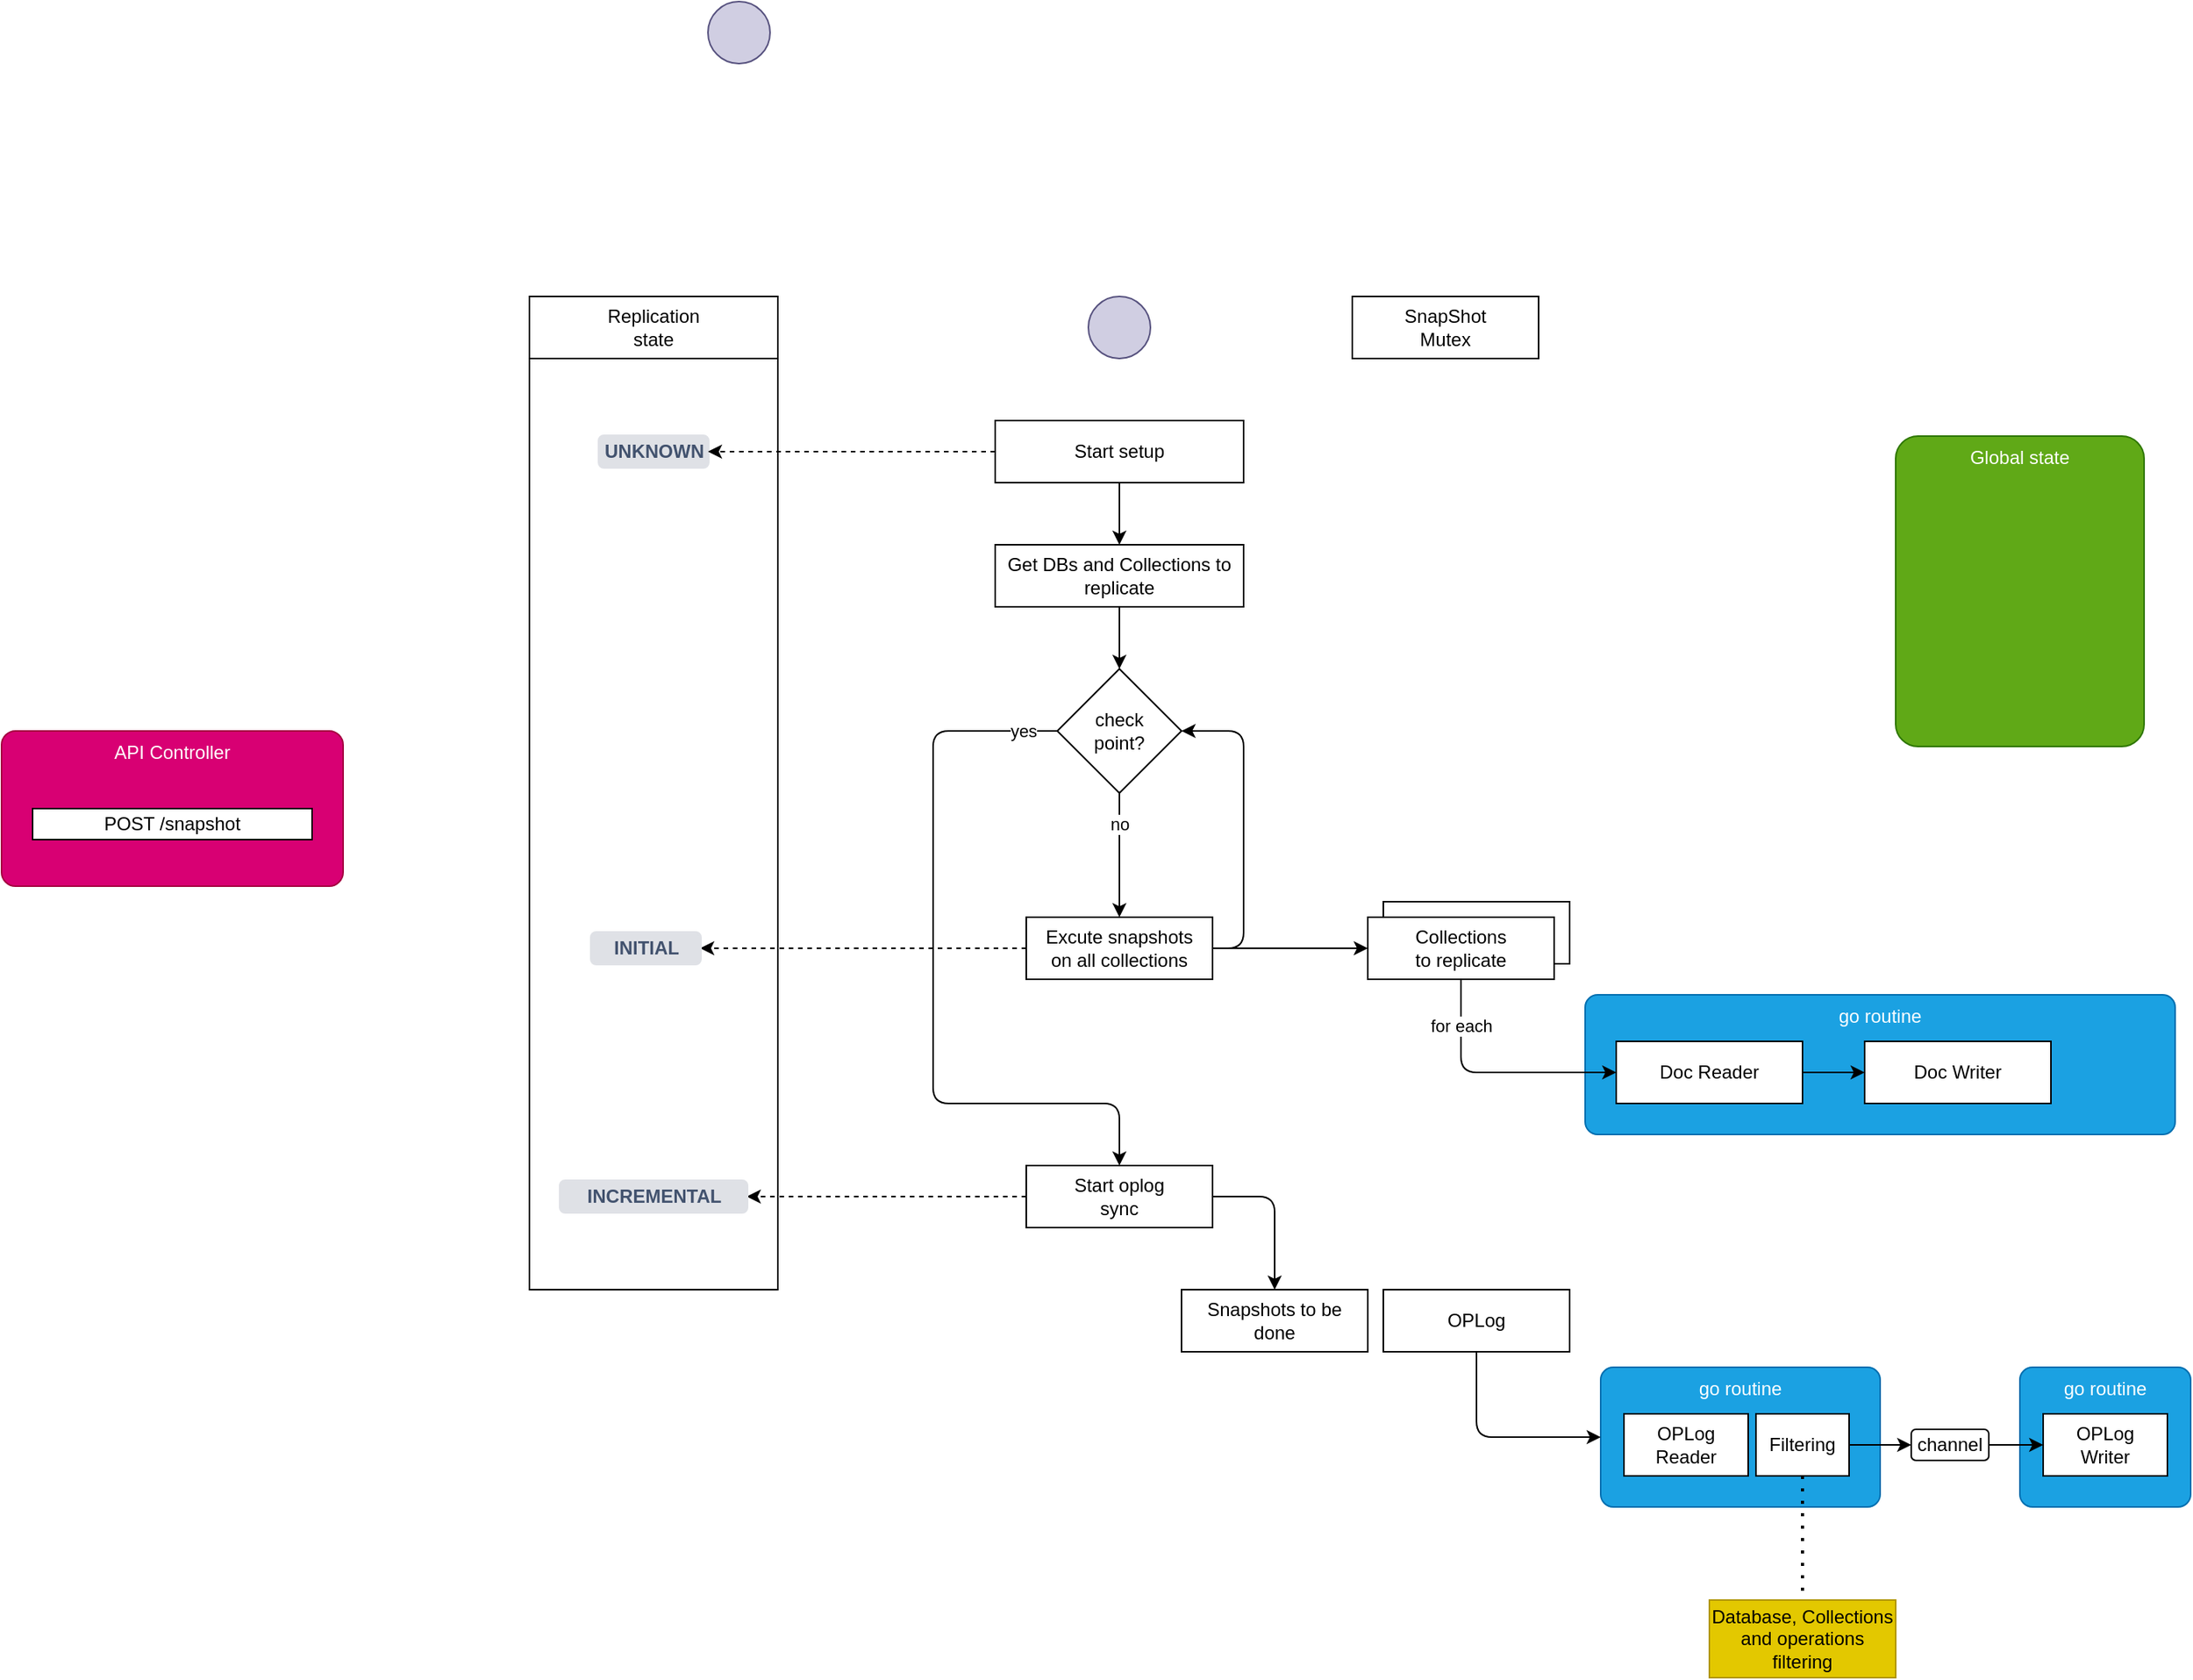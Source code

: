 <mxfile>
    <diagram id="QO2Tzb1RCqGz_loUETVd" name="Page-2">
        <mxGraphModel dx="3771" dy="2321" grid="1" gridSize="10" guides="1" tooltips="1" connect="1" arrows="1" fold="1" page="1" pageScale="1" pageWidth="827" pageHeight="1169" math="0" shadow="0">
            <root>
                <mxCell id="0"/>
                <mxCell id="1" parent="0"/>
                <mxCell id="c_dcQmz6OHg3MqOsnEEQ-14" value="go routine" style="rounded=1;whiteSpace=wrap;html=1;fillColor=#1ba1e2;fontColor=#ffffff;strokeColor=#006EAF;verticalAlign=top;align=center;arcSize=9;" parent="1" vertex="1">
                    <mxGeometry x="460" y="330" width="110" height="90" as="geometry"/>
                </mxCell>
                <mxCell id="c_dcQmz6OHg3MqOsnEEQ-13" value="go routine" style="rounded=1;whiteSpace=wrap;html=1;fillColor=#1ba1e2;fontColor=#ffffff;strokeColor=#006EAF;verticalAlign=top;align=center;arcSize=9;" parent="1" vertex="1">
                    <mxGeometry x="190" y="330" width="180" height="90" as="geometry"/>
                </mxCell>
                <mxCell id="c_dcQmz6OHg3MqOsnEEQ-9" value="go routine" style="rounded=1;whiteSpace=wrap;html=1;fillColor=#1ba1e2;fontColor=#ffffff;strokeColor=#006EAF;verticalAlign=top;align=center;arcSize=9;" parent="1" vertex="1">
                    <mxGeometry x="180" y="90" width="380" height="90" as="geometry"/>
                </mxCell>
                <mxCell id="c_dcQmz6OHg3MqOsnEEQ-7" value="" style="rounded=0;whiteSpace=wrap;html=1;" parent="1" vertex="1">
                    <mxGeometry x="50" y="30" width="120" height="40" as="geometry"/>
                </mxCell>
                <mxCell id="c_dcQmz6OHg3MqOsnEEQ-5" style="edgeStyle=none;html=1;exitX=1;exitY=0.5;exitDx=0;exitDy=0;entryX=0;entryY=0.5;entryDx=0;entryDy=0;" parent="1" source="c_dcQmz6OHg3MqOsnEEQ-1" target="c_dcQmz6OHg3MqOsnEEQ-4" edge="1">
                    <mxGeometry relative="1" as="geometry"/>
                </mxCell>
                <mxCell id="c_dcQmz6OHg3MqOsnEEQ-1" value="Doc Reader" style="rounded=0;whiteSpace=wrap;html=1;" parent="1" vertex="1">
                    <mxGeometry x="200" y="120" width="120" height="40" as="geometry"/>
                </mxCell>
                <mxCell id="c_dcQmz6OHg3MqOsnEEQ-2" value="OPLog&lt;br&gt;Writer" style="rounded=0;whiteSpace=wrap;html=1;" parent="1" vertex="1">
                    <mxGeometry x="475" y="360" width="80" height="40" as="geometry"/>
                </mxCell>
                <mxCell id="c_dcQmz6OHg3MqOsnEEQ-3" value="OPLog Reader" style="rounded=0;whiteSpace=wrap;html=1;" parent="1" vertex="1">
                    <mxGeometry x="205" y="360" width="80" height="40" as="geometry"/>
                </mxCell>
                <mxCell id="c_dcQmz6OHg3MqOsnEEQ-4" value="Doc Writer" style="rounded=0;whiteSpace=wrap;html=1;" parent="1" vertex="1">
                    <mxGeometry x="360" y="120" width="120" height="40" as="geometry"/>
                </mxCell>
                <mxCell id="c_dcQmz6OHg3MqOsnEEQ-8" value="for each" style="edgeStyle=none;html=1;exitX=0.5;exitY=1;exitDx=0;exitDy=0;entryX=0;entryY=0.5;entryDx=0;entryDy=0;" parent="1" source="c_dcQmz6OHg3MqOsnEEQ-6" target="c_dcQmz6OHg3MqOsnEEQ-1" edge="1">
                    <mxGeometry x="-0.625" relative="1" as="geometry">
                        <Array as="points">
                            <mxPoint x="100" y="140"/>
                        </Array>
                        <mxPoint as="offset"/>
                    </mxGeometry>
                </mxCell>
                <mxCell id="c_dcQmz6OHg3MqOsnEEQ-6" value="Collections&lt;br&gt;to replicate" style="rounded=0;whiteSpace=wrap;html=1;" parent="1" vertex="1">
                    <mxGeometry x="40" y="40" width="120" height="40" as="geometry"/>
                </mxCell>
                <mxCell id="c_dcQmz6OHg3MqOsnEEQ-12" style="edgeStyle=none;html=1;exitX=1;exitY=0.5;exitDx=0;exitDy=0;" parent="1" source="c_dcQmz6OHg3MqOsnEEQ-10" target="c_dcQmz6OHg3MqOsnEEQ-2" edge="1">
                    <mxGeometry relative="1" as="geometry"/>
                </mxCell>
                <mxCell id="c_dcQmz6OHg3MqOsnEEQ-10" value="channel" style="rounded=1;whiteSpace=wrap;html=1;" parent="1" vertex="1">
                    <mxGeometry x="390" y="370" width="50" height="20" as="geometry"/>
                </mxCell>
                <mxCell id="c_dcQmz6OHg3MqOsnEEQ-16" style="edgeStyle=none;html=1;exitX=0.5;exitY=1;exitDx=0;exitDy=0;entryX=0;entryY=0.5;entryDx=0;entryDy=0;" parent="1" source="c_dcQmz6OHg3MqOsnEEQ-15" target="c_dcQmz6OHg3MqOsnEEQ-13" edge="1">
                    <mxGeometry relative="1" as="geometry">
                        <Array as="points">
                            <mxPoint x="110" y="375"/>
                        </Array>
                    </mxGeometry>
                </mxCell>
                <mxCell id="c_dcQmz6OHg3MqOsnEEQ-15" value="OPLog" style="rounded=0;whiteSpace=wrap;html=1;" parent="1" vertex="1">
                    <mxGeometry x="50" y="280" width="120" height="40" as="geometry"/>
                </mxCell>
                <mxCell id="c_dcQmz6OHg3MqOsnEEQ-18" style="edgeStyle=none;html=1;exitX=1;exitY=0.5;exitDx=0;exitDy=0;entryX=0;entryY=0.5;entryDx=0;entryDy=0;" parent="1" source="c_dcQmz6OHg3MqOsnEEQ-17" target="c_dcQmz6OHg3MqOsnEEQ-10" edge="1">
                    <mxGeometry relative="1" as="geometry"/>
                </mxCell>
                <mxCell id="c_dcQmz6OHg3MqOsnEEQ-17" value="Filtering" style="rounded=0;whiteSpace=wrap;html=1;" parent="1" vertex="1">
                    <mxGeometry x="290" y="360" width="60" height="40" as="geometry"/>
                </mxCell>
                <mxCell id="c_dcQmz6OHg3MqOsnEEQ-19" value="Database, Collections and operations filtering" style="rounded=0;whiteSpace=wrap;html=1;fillColor=#e3c800;fontColor=#000000;strokeColor=#B09500;" parent="1" vertex="1">
                    <mxGeometry x="260" y="480" width="120" height="50" as="geometry"/>
                </mxCell>
                <mxCell id="c_dcQmz6OHg3MqOsnEEQ-20" value="" style="endArrow=none;dashed=1;html=1;dashPattern=1 3;strokeWidth=2;exitX=0.5;exitY=1;exitDx=0;exitDy=0;" parent="1" source="c_dcQmz6OHg3MqOsnEEQ-17" target="c_dcQmz6OHg3MqOsnEEQ-19" edge="1">
                    <mxGeometry width="50" height="50" relative="1" as="geometry">
                        <mxPoint x="340" y="610" as="sourcePoint"/>
                        <mxPoint x="390" y="560" as="targetPoint"/>
                    </mxGeometry>
                </mxCell>
                <mxCell id="2" value="Global state" style="rounded=1;whiteSpace=wrap;html=1;fillColor=#60a917;fontColor=#ffffff;strokeColor=#2D7600;verticalAlign=top;align=center;arcSize=9;" parent="1" vertex="1">
                    <mxGeometry x="380" y="-270" width="160" height="200" as="geometry"/>
                </mxCell>
                <mxCell id="3" value="SnapShot&lt;br&gt;Mutex" style="rounded=0;whiteSpace=wrap;html=1;" parent="1" vertex="1">
                    <mxGeometry x="30" y="-360" width="120" height="40" as="geometry"/>
                </mxCell>
                <mxCell id="8" value="API Controller" style="rounded=1;whiteSpace=wrap;html=1;fillColor=#d80073;fontColor=#ffffff;strokeColor=#A50040;verticalAlign=top;align=center;arcSize=9;" parent="1" vertex="1">
                    <mxGeometry x="-840" y="-80" width="220" height="100" as="geometry"/>
                </mxCell>
                <mxCell id="9" value="POST /snapshot" style="rounded=0;whiteSpace=wrap;html=1;" parent="1" vertex="1">
                    <mxGeometry x="-820" y="-30" width="180" height="20" as="geometry"/>
                </mxCell>
                <mxCell id="36" style="edgeStyle=orthogonalEdgeStyle;html=1;exitX=0;exitY=0.5;exitDx=0;exitDy=0;entryX=1;entryY=0.5;entryDx=0;entryDy=0;dashed=1;startArrow=none;startFill=0;endArrow=classic;endFill=1;" parent="1" source="12" target="34" edge="1">
                    <mxGeometry relative="1" as="geometry"/>
                </mxCell>
                <mxCell id="40" style="edgeStyle=none;html=1;exitX=1;exitY=0.5;exitDx=0;exitDy=0;entryX=0.5;entryY=0;entryDx=0;entryDy=0;" edge="1" parent="1" source="12" target="39">
                    <mxGeometry relative="1" as="geometry">
                        <mxPoint x="-20" y="300" as="targetPoint"/>
                        <Array as="points">
                            <mxPoint x="-20" y="220"/>
                        </Array>
                    </mxGeometry>
                </mxCell>
                <mxCell id="12" value="Start oplog&lt;br&gt;sync" style="rounded=0;whiteSpace=wrap;html=1;" parent="1" vertex="1">
                    <mxGeometry x="-180" y="200" width="120" height="40" as="geometry"/>
                </mxCell>
                <mxCell id="17" value="no" style="edgeStyle=orthogonalEdgeStyle;html=1;exitX=0.5;exitY=1;exitDx=0;exitDy=0;startArrow=none;startFill=0;endArrow=classic;endFill=1;" parent="1" source="13" target="15" edge="1">
                    <mxGeometry x="-0.5" relative="1" as="geometry">
                        <mxPoint as="offset"/>
                    </mxGeometry>
                </mxCell>
                <mxCell id="18" value="yes" style="edgeStyle=orthogonalEdgeStyle;html=1;exitX=0;exitY=0.5;exitDx=0;exitDy=0;entryX=0.5;entryY=0;entryDx=0;entryDy=0;startArrow=none;startFill=0;endArrow=classic;endFill=1;" parent="1" source="13" target="12" edge="1">
                    <mxGeometry x="-0.909" relative="1" as="geometry">
                        <Array as="points">
                            <mxPoint x="-240" y="-80"/>
                            <mxPoint x="-240" y="160"/>
                            <mxPoint x="-120" y="160"/>
                        </Array>
                        <mxPoint as="offset"/>
                    </mxGeometry>
                </mxCell>
                <mxCell id="13" value="check&lt;br&gt;point?" style="rhombus;whiteSpace=wrap;html=1;" parent="1" vertex="1">
                    <mxGeometry x="-160" y="-120" width="80" height="80" as="geometry"/>
                </mxCell>
                <mxCell id="16" style="edgeStyle=orthogonalEdgeStyle;html=1;exitX=1;exitY=0.5;exitDx=0;exitDy=0;entryX=0;entryY=0.5;entryDx=0;entryDy=0;startArrow=none;startFill=0;endArrow=classic;endFill=1;" parent="1" source="15" target="c_dcQmz6OHg3MqOsnEEQ-6" edge="1">
                    <mxGeometry relative="1" as="geometry"/>
                </mxCell>
                <mxCell id="31" style="html=1;exitX=1;exitY=0.5;exitDx=0;exitDy=0;entryX=1;entryY=0.5;entryDx=0;entryDy=0;startArrow=none;startFill=0;endArrow=classic;endFill=1;edgeStyle=orthogonalEdgeStyle;" parent="1" source="15" target="13" edge="1">
                    <mxGeometry relative="1" as="geometry">
                        <Array as="points">
                            <mxPoint x="-40" y="60"/>
                            <mxPoint x="-40" y="-80"/>
                        </Array>
                    </mxGeometry>
                </mxCell>
                <mxCell id="33" style="edgeStyle=orthogonalEdgeStyle;html=1;exitX=0;exitY=0.5;exitDx=0;exitDy=0;entryX=1;entryY=0.5;entryDx=0;entryDy=0;startArrow=none;startFill=0;endArrow=classic;endFill=1;dashed=1;" parent="1" source="15" target="32" edge="1">
                    <mxGeometry relative="1" as="geometry"/>
                </mxCell>
                <mxCell id="15" value="Excute snapshots&lt;br&gt;on all collections" style="rounded=0;whiteSpace=wrap;html=1;" parent="1" vertex="1">
                    <mxGeometry x="-180" y="40" width="120" height="40" as="geometry"/>
                </mxCell>
                <mxCell id="30" style="edgeStyle=orthogonalEdgeStyle;html=1;exitX=0.5;exitY=1;exitDx=0;exitDy=0;entryX=0.5;entryY=0;entryDx=0;entryDy=0;startArrow=none;startFill=0;endArrow=classic;endFill=1;" parent="1" source="21" target="13" edge="1">
                    <mxGeometry relative="1" as="geometry"/>
                </mxCell>
                <mxCell id="21" value="Get DBs and Collections to replicate" style="rounded=0;whiteSpace=wrap;html=1;" parent="1" vertex="1">
                    <mxGeometry x="-200" y="-200" width="160" height="40" as="geometry"/>
                </mxCell>
                <mxCell id="23" value="UNKNOWN" style="dashed=0;html=1;rounded=1;fillColor=#DFE1E6;strokeColor=#DFE1E6;fontSize=12;align=center;fontStyle=1;strokeWidth=2;fontColor=#42526E" parent="1" vertex="1">
                    <mxGeometry x="-455" y="-270" width="70" height="20" as="geometry"/>
                </mxCell>
                <mxCell id="24" value="Replication&lt;br&gt;state" style="rounded=0;whiteSpace=wrap;html=1;" parent="1" vertex="1">
                    <mxGeometry x="-500" y="-360" width="160" height="40" as="geometry"/>
                </mxCell>
                <mxCell id="26" value="" style="ellipse;whiteSpace=wrap;html=1;aspect=fixed;fillColor=#d0cee2;strokeColor=#56517e;" parent="1" vertex="1">
                    <mxGeometry x="-140" y="-360" width="40" height="40" as="geometry"/>
                </mxCell>
                <mxCell id="28" style="edgeStyle=orthogonalEdgeStyle;html=1;exitX=0;exitY=0.5;exitDx=0;exitDy=0;entryX=1;entryY=0.5;entryDx=0;entryDy=0;startArrow=none;startFill=0;endArrow=classic;endFill=1;dashed=1;" parent="1" source="27" target="23" edge="1">
                    <mxGeometry relative="1" as="geometry"/>
                </mxCell>
                <mxCell id="29" style="edgeStyle=orthogonalEdgeStyle;html=1;exitX=0.5;exitY=1;exitDx=0;exitDy=0;entryX=0.5;entryY=0;entryDx=0;entryDy=0;startArrow=none;startFill=0;endArrow=classic;endFill=1;" parent="1" source="27" target="21" edge="1">
                    <mxGeometry relative="1" as="geometry"/>
                </mxCell>
                <mxCell id="27" value="Start setup" style="rounded=0;whiteSpace=wrap;html=1;" parent="1" vertex="1">
                    <mxGeometry x="-200" y="-280" width="160" height="40" as="geometry"/>
                </mxCell>
                <mxCell id="32" value="INITIAL" style="dashed=0;html=1;rounded=1;fillColor=#DFE1E6;strokeColor=#DFE1E6;fontSize=12;align=center;fontStyle=1;strokeWidth=2;fontColor=#42526E" parent="1" vertex="1">
                    <mxGeometry x="-460" y="50" width="70" height="20" as="geometry"/>
                </mxCell>
                <mxCell id="34" value="INCREMENTAL" style="dashed=0;html=1;rounded=1;fillColor=#DFE1E6;strokeColor=#DFE1E6;fontSize=12;align=center;fontStyle=1;strokeWidth=2;fontColor=#42526E" parent="1" vertex="1">
                    <mxGeometry x="-480" y="210" width="120" height="20" as="geometry"/>
                </mxCell>
                <mxCell id="37" value="" style="rounded=0;whiteSpace=wrap;html=1;fillColor=none;" parent="1" vertex="1">
                    <mxGeometry x="-500" y="-320" width="160" height="600" as="geometry"/>
                </mxCell>
                <mxCell id="38" value="" style="ellipse;whiteSpace=wrap;html=1;aspect=fixed;fillColor=#d0cee2;strokeColor=#56517e;" parent="1" vertex="1">
                    <mxGeometry x="-385" y="-550" width="40" height="40" as="geometry"/>
                </mxCell>
                <mxCell id="39" value="Snapshots to be&lt;br&gt;done" style="rounded=0;whiteSpace=wrap;html=1;" vertex="1" parent="1">
                    <mxGeometry x="-80" y="280" width="120" height="40" as="geometry"/>
                </mxCell>
            </root>
        </mxGraphModel>
    </diagram>
    <diagram name="Page-1" id="z-yTJJPVUe2wy_WJeipi">
        <mxGraphModel dx="1638" dy="749" grid="1" gridSize="10" guides="1" tooltips="1" connect="1" arrows="1" fold="1" page="1" pageScale="1" pageWidth="1169" pageHeight="827" math="0" shadow="0">
            <root>
                <mxCell id="0"/>
                <mxCell id="1" parent="0"/>
                <mxCell id="i09huKmOD7Sbwmtj8IvK-2" value="region b" style="rounded=0;whiteSpace=wrap;html=1;verticalAlign=top;fillColor=none;align=left;" parent="1" vertex="1">
                    <mxGeometry x="315" y="320" width="160" height="240" as="geometry"/>
                </mxCell>
                <mxCell id="i09huKmOD7Sbwmtj8IvK-1" value="prim" style="shape=cylinder3;whiteSpace=wrap;html=1;boundedLbl=1;backgroundOutline=1;size=7.5;fillColor=#008a00;fontColor=#ffffff;strokeColor=#005700;" parent="1" vertex="1">
                    <mxGeometry x="325" y="400" width="40" height="40" as="geometry"/>
                </mxCell>
                <mxCell id="i09huKmOD7Sbwmtj8IvK-3" value="sec" style="shape=cylinder3;whiteSpace=wrap;html=1;boundedLbl=1;backgroundOutline=1;size=7.5;fillColor=#60a917;fontColor=#ffffff;strokeColor=#2D7600;" parent="1" vertex="1">
                    <mxGeometry x="425" y="400" width="40" height="40" as="geometry"/>
                </mxCell>
                <mxCell id="i09huKmOD7Sbwmtj8IvK-4" value="sec" style="shape=cylinder3;whiteSpace=wrap;html=1;boundedLbl=1;backgroundOutline=1;size=7.5;fillColor=#60a917;fontColor=#ffffff;strokeColor=#2D7600;" parent="1" vertex="1">
                    <mxGeometry x="375" y="400" width="40" height="40" as="geometry"/>
                </mxCell>
                <mxCell id="i09huKmOD7Sbwmtj8IvK-16" value="" style="group" parent="1" vertex="1" connectable="0">
                    <mxGeometry x="345" y="480" width="100" height="70" as="geometry"/>
                </mxCell>
                <mxCell id="i09huKmOD7Sbwmtj8IvK-7" value="" style="rounded=0;whiteSpace=wrap;html=1;fillColor=#d80073;fontColor=#ffffff;strokeColor=#A50040;" parent="i09huKmOD7Sbwmtj8IvK-16" vertex="1">
                    <mxGeometry x="30" y="10" width="60" height="30" as="geometry"/>
                </mxCell>
                <mxCell id="i09huKmOD7Sbwmtj8IvK-6" value="" style="rounded=0;whiteSpace=wrap;html=1;fillColor=#d80073;fontColor=#ffffff;strokeColor=#A50040;" parent="i09huKmOD7Sbwmtj8IvK-16" vertex="1">
                    <mxGeometry x="20" y="20" width="60" height="30" as="geometry"/>
                </mxCell>
                <mxCell id="i09huKmOD7Sbwmtj8IvK-5" value="clients" style="rounded=0;whiteSpace=wrap;html=1;fillColor=#d80073;fontColor=#ffffff;strokeColor=#A50040;" parent="i09huKmOD7Sbwmtj8IvK-16" vertex="1">
                    <mxGeometry x="10" y="30" width="60" height="30" as="geometry"/>
                </mxCell>
                <mxCell id="i09huKmOD7Sbwmtj8IvK-15" value="" style="rounded=0;whiteSpace=wrap;html=1;dashed=1;fillColor=none;" parent="i09huKmOD7Sbwmtj8IvK-16" vertex="1">
                    <mxGeometry width="100" height="70" as="geometry"/>
                </mxCell>
                <mxCell id="i09huKmOD7Sbwmtj8IvK-56" value="reads" style="edgeStyle=orthogonalEdgeStyle;rounded=0;orthogonalLoop=1;jettySize=auto;html=1;exitX=0.5;exitY=0;exitDx=0;exitDy=0;entryX=0;entryY=0.5;entryDx=0;entryDy=0;curved=1;dashed=1;dashPattern=1 2;fontSize=8;" parent="1" source="i09huKmOD7Sbwmtj8IvK-17" target="i09huKmOD7Sbwmtj8IvK-24" edge="1">
                    <mxGeometry x="-0.216" y="-5" relative="1" as="geometry">
                        <mxPoint x="280" y="350.0" as="targetPoint"/>
                        <mxPoint as="offset"/>
                    </mxGeometry>
                </mxCell>
                <mxCell id="i09huKmOD7Sbwmtj8IvK-17" value="mongo-repl" style="rounded=1;whiteSpace=wrap;html=1;fillColor=#1ba1e2;fontColor=#ffffff;strokeColor=#006EAF;" parent="1" vertex="1">
                    <mxGeometry x="360" y="360" width="70" height="20" as="geometry"/>
                </mxCell>
                <mxCell id="i09huKmOD7Sbwmtj8IvK-18" style="edgeStyle=orthogonalEdgeStyle;rounded=0;orthogonalLoop=1;jettySize=auto;html=1;exitX=0.5;exitY=0;exitDx=0;exitDy=0;entryX=0.5;entryY=1;entryDx=0;entryDy=0;entryPerimeter=0;" parent="1" source="i09huKmOD7Sbwmtj8IvK-15" target="i09huKmOD7Sbwmtj8IvK-3" edge="1">
                    <mxGeometry relative="1" as="geometry"/>
                </mxCell>
                <mxCell id="i09huKmOD7Sbwmtj8IvK-19" style="edgeStyle=orthogonalEdgeStyle;rounded=0;orthogonalLoop=1;jettySize=auto;html=1;exitX=0.5;exitY=0;exitDx=0;exitDy=0;entryX=0.5;entryY=1;entryDx=0;entryDy=0;entryPerimeter=0;" parent="1" source="i09huKmOD7Sbwmtj8IvK-15" target="i09huKmOD7Sbwmtj8IvK-4" edge="1">
                    <mxGeometry relative="1" as="geometry"/>
                </mxCell>
                <mxCell id="i09huKmOD7Sbwmtj8IvK-20" style="edgeStyle=orthogonalEdgeStyle;rounded=0;orthogonalLoop=1;jettySize=auto;html=1;exitX=0.5;exitY=0;exitDx=0;exitDy=0;entryX=0.5;entryY=1;entryDx=0;entryDy=0;entryPerimeter=0;" parent="1" source="i09huKmOD7Sbwmtj8IvK-15" target="i09huKmOD7Sbwmtj8IvK-1" edge="1">
                    <mxGeometry relative="1" as="geometry"/>
                </mxCell>
                <mxCell id="i09huKmOD7Sbwmtj8IvK-21" value="write" style="edgeStyle=orthogonalEdgeStyle;rounded=0;orthogonalLoop=1;jettySize=auto;html=1;exitX=0;exitY=0.5;exitDx=0;exitDy=0;entryX=0.5;entryY=0;entryDx=0;entryDy=0;entryPerimeter=0;curved=1;dashed=1;dashPattern=1 1;fontSize=8;" parent="1" source="i09huKmOD7Sbwmtj8IvK-17" target="i09huKmOD7Sbwmtj8IvK-1" edge="1">
                    <mxGeometry relative="1" as="geometry"/>
                </mxCell>
                <mxCell id="i09huKmOD7Sbwmtj8IvK-22" value="write" style="edgeStyle=orthogonalEdgeStyle;rounded=0;orthogonalLoop=1;jettySize=auto;html=1;exitX=1;exitY=0.5;exitDx=0;exitDy=0;entryX=0.5;entryY=0;entryDx=0;entryDy=0;entryPerimeter=0;curved=1;dashed=1;dashPattern=1 1;fontSize=8;" parent="1" source="i09huKmOD7Sbwmtj8IvK-17" target="i09huKmOD7Sbwmtj8IvK-3" edge="1">
                    <mxGeometry relative="1" as="geometry"/>
                </mxCell>
                <mxCell id="i09huKmOD7Sbwmtj8IvK-23" value="write" style="edgeStyle=orthogonalEdgeStyle;rounded=0;orthogonalLoop=1;jettySize=auto;html=1;exitX=0.5;exitY=1;exitDx=0;exitDy=0;entryX=0.5;entryY=0;entryDx=0;entryDy=0;entryPerimeter=0;dashed=1;dashPattern=1 1;fontSize=8;" parent="1" source="i09huKmOD7Sbwmtj8IvK-17" target="i09huKmOD7Sbwmtj8IvK-4" edge="1">
                    <mxGeometry relative="1" as="geometry"/>
                </mxCell>
                <mxCell id="i09huKmOD7Sbwmtj8IvK-24" value="region a" style="rounded=0;whiteSpace=wrap;html=1;verticalAlign=top;fillColor=none;" parent="1" vertex="1">
                    <mxGeometry x="475" y="90" width="160" height="190" as="geometry"/>
                </mxCell>
                <mxCell id="i09huKmOD7Sbwmtj8IvK-25" value="prim" style="shape=cylinder3;whiteSpace=wrap;html=1;boundedLbl=1;backgroundOutline=1;size=7.5;fillColor=#008a00;fontColor=#ffffff;strokeColor=#005700;" parent="1" vertex="1">
                    <mxGeometry x="485" y="120" width="40" height="40" as="geometry"/>
                </mxCell>
                <mxCell id="i09huKmOD7Sbwmtj8IvK-26" value="sec" style="shape=cylinder3;whiteSpace=wrap;html=1;boundedLbl=1;backgroundOutline=1;size=7.5;fillColor=#60a917;fontColor=#ffffff;strokeColor=#2D7600;" parent="1" vertex="1">
                    <mxGeometry x="585" y="120" width="40" height="40" as="geometry"/>
                </mxCell>
                <mxCell id="i09huKmOD7Sbwmtj8IvK-27" value="sec" style="shape=cylinder3;whiteSpace=wrap;html=1;boundedLbl=1;backgroundOutline=1;size=7.5;fillColor=#60a917;fontColor=#ffffff;strokeColor=#2D7600;" parent="1" vertex="1">
                    <mxGeometry x="535" y="120" width="40" height="40" as="geometry"/>
                </mxCell>
                <mxCell id="i09huKmOD7Sbwmtj8IvK-28" value="" style="group" parent="1" vertex="1" connectable="0">
                    <mxGeometry x="505" y="200" width="100" height="70" as="geometry"/>
                </mxCell>
                <mxCell id="i09huKmOD7Sbwmtj8IvK-29" value="" style="rounded=0;whiteSpace=wrap;html=1;fillColor=#d80073;fontColor=#ffffff;strokeColor=#A50040;" parent="i09huKmOD7Sbwmtj8IvK-28" vertex="1">
                    <mxGeometry x="30" y="10" width="60" height="30" as="geometry"/>
                </mxCell>
                <mxCell id="i09huKmOD7Sbwmtj8IvK-30" value="" style="rounded=0;whiteSpace=wrap;html=1;fillColor=#d80073;fontColor=#ffffff;strokeColor=#A50040;" parent="i09huKmOD7Sbwmtj8IvK-28" vertex="1">
                    <mxGeometry x="20" y="20" width="60" height="30" as="geometry"/>
                </mxCell>
                <mxCell id="i09huKmOD7Sbwmtj8IvK-31" value="clients" style="rounded=0;whiteSpace=wrap;html=1;fillColor=#d80073;fontColor=#ffffff;strokeColor=#A50040;" parent="i09huKmOD7Sbwmtj8IvK-28" vertex="1">
                    <mxGeometry x="10" y="30" width="60" height="30" as="geometry"/>
                </mxCell>
                <mxCell id="i09huKmOD7Sbwmtj8IvK-32" value="" style="rounded=0;whiteSpace=wrap;html=1;dashed=1;fillColor=none;" parent="i09huKmOD7Sbwmtj8IvK-28" vertex="1">
                    <mxGeometry width="100" height="70" as="geometry"/>
                </mxCell>
                <mxCell id="i09huKmOD7Sbwmtj8IvK-34" style="edgeStyle=orthogonalEdgeStyle;rounded=0;orthogonalLoop=1;jettySize=auto;html=1;exitX=0.5;exitY=0;exitDx=0;exitDy=0;entryX=0.5;entryY=1;entryDx=0;entryDy=0;entryPerimeter=0;" parent="1" source="i09huKmOD7Sbwmtj8IvK-32" target="i09huKmOD7Sbwmtj8IvK-26" edge="1">
                    <mxGeometry relative="1" as="geometry"/>
                </mxCell>
                <mxCell id="i09huKmOD7Sbwmtj8IvK-35" style="edgeStyle=orthogonalEdgeStyle;rounded=0;orthogonalLoop=1;jettySize=auto;html=1;exitX=0.5;exitY=0;exitDx=0;exitDy=0;entryX=0.5;entryY=1;entryDx=0;entryDy=0;entryPerimeter=0;" parent="1" source="i09huKmOD7Sbwmtj8IvK-32" target="i09huKmOD7Sbwmtj8IvK-27" edge="1">
                    <mxGeometry relative="1" as="geometry"/>
                </mxCell>
                <mxCell id="i09huKmOD7Sbwmtj8IvK-36" style="edgeStyle=orthogonalEdgeStyle;rounded=0;orthogonalLoop=1;jettySize=auto;html=1;exitX=0.5;exitY=0;exitDx=0;exitDy=0;entryX=0.5;entryY=1;entryDx=0;entryDy=0;entryPerimeter=0;" parent="1" source="i09huKmOD7Sbwmtj8IvK-32" target="i09huKmOD7Sbwmtj8IvK-25" edge="1">
                    <mxGeometry relative="1" as="geometry"/>
                </mxCell>
                <mxCell id="i09huKmOD7Sbwmtj8IvK-40" value="region c" style="rounded=0;whiteSpace=wrap;html=1;verticalAlign=top;fillColor=none;align=left;fontSize=12;" parent="1" vertex="1">
                    <mxGeometry x="640" y="320" width="160" height="240" as="geometry"/>
                </mxCell>
                <mxCell id="i09huKmOD7Sbwmtj8IvK-41" value="prim" style="shape=cylinder3;whiteSpace=wrap;html=1;boundedLbl=1;backgroundOutline=1;size=7.5;fillColor=#008a00;fontColor=#ffffff;strokeColor=#005700;" parent="1" vertex="1">
                    <mxGeometry x="650" y="400" width="40" height="40" as="geometry"/>
                </mxCell>
                <mxCell id="i09huKmOD7Sbwmtj8IvK-42" value="sec" style="shape=cylinder3;whiteSpace=wrap;html=1;boundedLbl=1;backgroundOutline=1;size=7.5;fillColor=#60a917;fontColor=#ffffff;strokeColor=#2D7600;" parent="1" vertex="1">
                    <mxGeometry x="750" y="400" width="40" height="40" as="geometry"/>
                </mxCell>
                <mxCell id="i09huKmOD7Sbwmtj8IvK-43" value="sec" style="shape=cylinder3;whiteSpace=wrap;html=1;boundedLbl=1;backgroundOutline=1;size=7.5;fillColor=#60a917;fontColor=#ffffff;strokeColor=#2D7600;" parent="1" vertex="1">
                    <mxGeometry x="700" y="400" width="40" height="40" as="geometry"/>
                </mxCell>
                <mxCell id="i09huKmOD7Sbwmtj8IvK-44" value="" style="group" parent="1" vertex="1" connectable="0">
                    <mxGeometry x="670" y="480" width="100" height="70" as="geometry"/>
                </mxCell>
                <mxCell id="i09huKmOD7Sbwmtj8IvK-45" value="" style="rounded=0;whiteSpace=wrap;html=1;fillColor=#d80073;fontColor=#ffffff;strokeColor=#A50040;" parent="i09huKmOD7Sbwmtj8IvK-44" vertex="1">
                    <mxGeometry x="30" y="10" width="60" height="30" as="geometry"/>
                </mxCell>
                <mxCell id="i09huKmOD7Sbwmtj8IvK-46" value="" style="rounded=0;whiteSpace=wrap;html=1;fillColor=#d80073;fontColor=#ffffff;strokeColor=#A50040;" parent="i09huKmOD7Sbwmtj8IvK-44" vertex="1">
                    <mxGeometry x="20" y="20" width="60" height="30" as="geometry"/>
                </mxCell>
                <mxCell id="i09huKmOD7Sbwmtj8IvK-47" value="clients" style="rounded=0;whiteSpace=wrap;html=1;fillColor=#d80073;fontColor=#ffffff;strokeColor=#A50040;" parent="i09huKmOD7Sbwmtj8IvK-44" vertex="1">
                    <mxGeometry x="10" y="30" width="60" height="30" as="geometry"/>
                </mxCell>
                <mxCell id="i09huKmOD7Sbwmtj8IvK-48" value="" style="rounded=0;whiteSpace=wrap;html=1;dashed=1;fillColor=none;" parent="i09huKmOD7Sbwmtj8IvK-44" vertex="1">
                    <mxGeometry width="100" height="70" as="geometry"/>
                </mxCell>
                <mxCell id="i09huKmOD7Sbwmtj8IvK-57" value="reads" style="edgeStyle=orthogonalEdgeStyle;rounded=0;orthogonalLoop=1;jettySize=auto;html=1;exitX=0.5;exitY=0;exitDx=0;exitDy=0;entryX=1;entryY=0.5;entryDx=0;entryDy=0;dashed=1;dashPattern=1 2;curved=1;fontSize=8;" parent="1" source="i09huKmOD7Sbwmtj8IvK-49" target="i09huKmOD7Sbwmtj8IvK-24" edge="1">
                    <mxGeometry x="-0.231" y="10" relative="1" as="geometry">
                        <mxPoint as="offset"/>
                    </mxGeometry>
                </mxCell>
                <mxCell id="i09huKmOD7Sbwmtj8IvK-49" value="mongo-repl" style="rounded=1;whiteSpace=wrap;html=1;fillColor=#1ba1e2;fontColor=#ffffff;strokeColor=#006EAF;" parent="1" vertex="1">
                    <mxGeometry x="685" y="360" width="70" height="20" as="geometry"/>
                </mxCell>
                <mxCell id="i09huKmOD7Sbwmtj8IvK-50" style="edgeStyle=orthogonalEdgeStyle;rounded=0;orthogonalLoop=1;jettySize=auto;html=1;exitX=0.5;exitY=0;exitDx=0;exitDy=0;entryX=0.5;entryY=1;entryDx=0;entryDy=0;entryPerimeter=0;" parent="1" source="i09huKmOD7Sbwmtj8IvK-48" target="i09huKmOD7Sbwmtj8IvK-42" edge="1">
                    <mxGeometry relative="1" as="geometry"/>
                </mxCell>
                <mxCell id="i09huKmOD7Sbwmtj8IvK-51" style="edgeStyle=orthogonalEdgeStyle;rounded=0;orthogonalLoop=1;jettySize=auto;html=1;exitX=0.5;exitY=0;exitDx=0;exitDy=0;entryX=0.5;entryY=1;entryDx=0;entryDy=0;entryPerimeter=0;" parent="1" source="i09huKmOD7Sbwmtj8IvK-48" target="i09huKmOD7Sbwmtj8IvK-43" edge="1">
                    <mxGeometry relative="1" as="geometry"/>
                </mxCell>
                <mxCell id="i09huKmOD7Sbwmtj8IvK-52" style="edgeStyle=orthogonalEdgeStyle;rounded=0;orthogonalLoop=1;jettySize=auto;html=1;exitX=0.5;exitY=0;exitDx=0;exitDy=0;entryX=0.5;entryY=1;entryDx=0;entryDy=0;entryPerimeter=0;" parent="1" source="i09huKmOD7Sbwmtj8IvK-48" target="i09huKmOD7Sbwmtj8IvK-41" edge="1">
                    <mxGeometry relative="1" as="geometry"/>
                </mxCell>
                <mxCell id="i09huKmOD7Sbwmtj8IvK-53" value="write" style="edgeStyle=orthogonalEdgeStyle;rounded=0;orthogonalLoop=1;jettySize=auto;html=1;exitX=0;exitY=0.5;exitDx=0;exitDy=0;entryX=0.5;entryY=0;entryDx=0;entryDy=0;entryPerimeter=0;curved=1;dashed=1;dashPattern=1 1;fontSize=8;" parent="1" source="i09huKmOD7Sbwmtj8IvK-49" target="i09huKmOD7Sbwmtj8IvK-41" edge="1">
                    <mxGeometry relative="1" as="geometry"/>
                </mxCell>
                <mxCell id="i09huKmOD7Sbwmtj8IvK-54" value="write" style="edgeStyle=orthogonalEdgeStyle;rounded=0;orthogonalLoop=1;jettySize=auto;html=1;exitX=1;exitY=0.5;exitDx=0;exitDy=0;entryX=0.5;entryY=0;entryDx=0;entryDy=0;entryPerimeter=0;curved=1;dashed=1;dashPattern=1 1;fontSize=8;" parent="1" source="i09huKmOD7Sbwmtj8IvK-49" target="i09huKmOD7Sbwmtj8IvK-42" edge="1">
                    <mxGeometry relative="1" as="geometry"/>
                </mxCell>
                <mxCell id="i09huKmOD7Sbwmtj8IvK-55" value="write" style="edgeStyle=orthogonalEdgeStyle;rounded=0;orthogonalLoop=1;jettySize=auto;html=1;exitX=0.5;exitY=1;exitDx=0;exitDy=0;entryX=0.5;entryY=0;entryDx=0;entryDy=0;entryPerimeter=0;dashed=1;dashPattern=1 1;fontSize=8;" parent="1" source="i09huKmOD7Sbwmtj8IvK-49" target="i09huKmOD7Sbwmtj8IvK-43" edge="1">
                    <mxGeometry relative="1" as="geometry"/>
                </mxCell>
            </root>
        </mxGraphModel>
    </diagram>
    <diagram id="tlXAotNvsL-NJ6xJ0uNb" name="Page-3">
        <mxGraphModel dx="1638" dy="1086" grid="1" gridSize="10" guides="1" tooltips="1" connect="1" arrows="1" fold="1" page="1" pageScale="1" pageWidth="827" pageHeight="1169" math="0" shadow="0">
            <root>
                <mxCell id="0"/>
                <mxCell id="1" parent="0"/>
                <mxCell id="IODmxJrHLOx8Z943MWw_-43" value="go routine" style="rounded=1;whiteSpace=wrap;html=1;fillColor=#1ba1e2;fontColor=#ffffff;strokeColor=#006EAF;verticalAlign=bottom;horizontal=0;arcSize=4;" vertex="1" parent="1">
                    <mxGeometry x="137.5" y="670" width="122.5" height="140" as="geometry"/>
                </mxCell>
                <mxCell id="IODmxJrHLOx8Z943MWw_-22" style="edgeStyle=none;html=1;exitX=0.5;exitY=1;exitDx=0;exitDy=0;" edge="1" parent="1" source="IODmxJrHLOx8Z943MWw_-14" target="IODmxJrHLOx8Z943MWw_-21">
                    <mxGeometry relative="1" as="geometry"/>
                </mxCell>
                <mxCell id="IODmxJrHLOx8Z943MWw_-20" value="go routine" style="rounded=1;whiteSpace=wrap;html=1;fillColor=#1ba1e2;fontColor=#ffffff;strokeColor=#006EAF;verticalAlign=bottom;" vertex="1" parent="1">
                    <mxGeometry x="420" y="560" width="310" height="80" as="geometry"/>
                </mxCell>
                <mxCell id="IODmxJrHLOx8Z943MWw_-37" style="edgeStyle=none;html=1;exitX=0.5;exitY=1;exitDx=0;exitDy=0;entryX=0.5;entryY=0;entryDx=0;entryDy=0;" edge="1" parent="1" source="IODmxJrHLOx8Z943MWw_-1" target="IODmxJrHLOx8Z943MWw_-2">
                    <mxGeometry relative="1" as="geometry"/>
                </mxCell>
                <mxCell id="IODmxJrHLOx8Z943MWw_-1" value="Start" style="rounded=1;whiteSpace=wrap;html=1;" vertex="1" parent="1">
                    <mxGeometry x="200" y="80" width="80" height="40" as="geometry"/>
                </mxCell>
                <mxCell id="IODmxJrHLOx8Z943MWw_-4" value="new" style="edgeStyle=none;html=1;exitX=1;exitY=0.5;exitDx=0;exitDy=0;entryX=0;entryY=0.5;entryDx=0;entryDy=0;" edge="1" parent="1" source="IODmxJrHLOx8Z943MWw_-2" target="IODmxJrHLOx8Z943MWw_-3">
                    <mxGeometry relative="1" as="geometry"/>
                </mxCell>
                <mxCell id="IODmxJrHLOx8Z943MWw_-5" value="Get checkpoint&lt;br&gt;from DB" style="edgeStyle=none;html=1;exitX=0.75;exitY=1;exitDx=0;exitDy=0;entryX=0.5;entryY=1;entryDx=0;entryDy=0;" edge="1" parent="1" source="IODmxJrHLOx8Z943MWw_-2" target="IODmxJrHLOx8Z943MWw_-3">
                    <mxGeometry relative="1" as="geometry">
                        <Array as="points">
                            <mxPoint x="280" y="240"/>
                            <mxPoint x="460" y="240"/>
                        </Array>
                    </mxGeometry>
                </mxCell>
                <mxCell id="IODmxJrHLOx8Z943MWw_-7" style="edgeStyle=none;html=1;exitX=0.5;exitY=1;exitDx=0;exitDy=0;entryX=0.5;entryY=0;entryDx=0;entryDy=0;" edge="1" parent="1" source="IODmxJrHLOx8Z943MWw_-2" target="IODmxJrHLOx8Z943MWw_-6">
                    <mxGeometry relative="1" as="geometry"/>
                </mxCell>
                <mxCell id="IODmxJrHLOx8Z943MWw_-2" value="repl&lt;br&gt;StartReplication" style="rounded=0;whiteSpace=wrap;html=1;" vertex="1" parent="1">
                    <mxGeometry x="160" y="160" width="160" height="40" as="geometry"/>
                </mxCell>
                <mxCell id="IODmxJrHLOx8Z943MWw_-3" value="checkpoint&lt;br&gt;checkpoint manager" style="rounded=0;whiteSpace=wrap;html=1;" vertex="1" parent="1">
                    <mxGeometry x="400" y="160" width="120" height="40" as="geometry"/>
                </mxCell>
                <mxCell id="IODmxJrHLOx8Z943MWw_-9" style="edgeStyle=none;html=1;exitX=0.5;exitY=1;exitDx=0;exitDy=0;" edge="1" parent="1" source="IODmxJrHLOx8Z943MWw_-6" target="IODmxJrHLOx8Z943MWw_-8">
                    <mxGeometry relative="1" as="geometry"/>
                </mxCell>
                <mxCell id="IODmxJrHLOx8Z943MWw_-6" value="Determine replication&lt;br&gt;type" style="rounded=0;whiteSpace=wrap;html=1;" vertex="1" parent="1">
                    <mxGeometry x="160" y="280" width="160" height="40" as="geometry"/>
                </mxCell>
                <mxCell id="IODmxJrHLOx8Z943MWw_-11" value="no" style="edgeStyle=none;html=1;exitX=1;exitY=0.5;exitDx=0;exitDy=0;" edge="1" parent="1" source="IODmxJrHLOx8Z943MWw_-8" target="IODmxJrHLOx8Z943MWw_-10">
                    <mxGeometry relative="1" as="geometry"/>
                </mxCell>
                <mxCell id="IODmxJrHLOx8Z943MWw_-29" value="yes" style="edgeStyle=none;html=1;exitX=0.5;exitY=1;exitDx=0;exitDy=0;entryX=0.5;entryY=0;entryDx=0;entryDy=0;" edge="1" parent="1" source="IODmxJrHLOx8Z943MWw_-8" target="IODmxJrHLOx8Z943MWw_-28">
                    <mxGeometry relative="1" as="geometry"/>
                </mxCell>
                <mxCell id="IODmxJrHLOx8Z943MWw_-8" value="ckpt ?" style="rhombus;whiteSpace=wrap;html=1;" vertex="1" parent="1">
                    <mxGeometry x="200" y="360" width="80" height="80" as="geometry"/>
                </mxCell>
                <mxCell id="IODmxJrHLOx8Z943MWw_-25" style="edgeStyle=none;html=1;exitX=0.5;exitY=1;exitDx=0;exitDy=0;entryX=0.25;entryY=0;entryDx=0;entryDy=0;" edge="1" parent="1" source="IODmxJrHLOx8Z943MWw_-10" target="IODmxJrHLOx8Z943MWw_-24">
                    <mxGeometry relative="1" as="geometry"/>
                </mxCell>
                <mxCell id="IODmxJrHLOx8Z943MWw_-10" value="full&lt;br&gt;StartFullReplication" style="rounded=0;whiteSpace=wrap;html=1;" vertex="1" parent="1">
                    <mxGeometry x="400" y="380" width="120" height="40" as="geometry"/>
                </mxCell>
                <mxCell id="IODmxJrHLOx8Z943MWw_-15" value="new" style="edgeStyle=none;html=1;exitX=0.25;exitY=1;exitDx=0;exitDy=0;entryX=0.25;entryY=0;entryDx=0;entryDy=0;" edge="1" parent="1" source="IODmxJrHLOx8Z943MWw_-12" target="IODmxJrHLOx8Z943MWw_-14">
                    <mxGeometry relative="1" as="geometry"/>
                </mxCell>
                <mxCell id="IODmxJrHLOx8Z943MWw_-16" value="start" style="edgeStyle=none;html=1;exitX=0.75;exitY=1;exitDx=0;exitDy=0;entryX=0.75;entryY=0;entryDx=0;entryDy=0;" edge="1" parent="1" source="IODmxJrHLOx8Z943MWw_-12" target="IODmxJrHLOx8Z943MWw_-14">
                    <mxGeometry relative="1" as="geometry"/>
                </mxCell>
                <mxCell id="IODmxJrHLOx8Z943MWw_-18" value="new" style="edgeStyle=none;html=1;exitX=1;exitY=0.25;exitDx=0;exitDy=0;entryX=0.25;entryY=0;entryDx=0;entryDy=0;" edge="1" parent="1" source="IODmxJrHLOx8Z943MWw_-12" target="IODmxJrHLOx8Z943MWw_-17">
                    <mxGeometry relative="1" as="geometry">
                        <Array as="points">
                            <mxPoint x="630" y="525"/>
                        </Array>
                    </mxGeometry>
                </mxCell>
                <mxCell id="IODmxJrHLOx8Z943MWw_-12" value="For each coll" style="rounded=0;whiteSpace=wrap;html=1;" vertex="1" parent="1">
                    <mxGeometry x="430" y="520" width="120" height="20" as="geometry"/>
                </mxCell>
                <mxCell id="IODmxJrHLOx8Z943MWw_-19" value="write" style="edgeStyle=none;html=1;exitX=1;exitY=0.5;exitDx=0;exitDy=0;entryX=0;entryY=0.5;entryDx=0;entryDy=0;" edge="1" parent="1" source="IODmxJrHLOx8Z943MWw_-14" target="IODmxJrHLOx8Z943MWw_-17">
                    <mxGeometry relative="1" as="geometry"/>
                </mxCell>
                <mxCell id="IODmxJrHLOx8Z943MWw_-14" value="document&lt;br&gt;reader" style="rounded=0;whiteSpace=wrap;html=1;" vertex="1" parent="1">
                    <mxGeometry x="430" y="580" width="120" height="40" as="geometry"/>
                </mxCell>
                <mxCell id="IODmxJrHLOx8Z943MWw_-17" value="document&lt;br&gt;writer" style="rounded=0;whiteSpace=wrap;html=1;" vertex="1" parent="1">
                    <mxGeometry x="600" y="580" width="120" height="40" as="geometry"/>
                </mxCell>
                <mxCell id="IODmxJrHLOx8Z943MWw_-27" style="edgeStyle=none;html=1;exitX=0.5;exitY=1;exitDx=0;exitDy=0;entryX=0.5;entryY=0;entryDx=0;entryDy=0;" edge="1" parent="1" source="IODmxJrHLOx8Z943MWw_-21" target="IODmxJrHLOx8Z943MWw_-23">
                    <mxGeometry relative="1" as="geometry"/>
                </mxCell>
                <mxCell id="IODmxJrHLOx8Z943MWw_-21" value="Wait all collections" style="rounded=0;whiteSpace=wrap;html=1;" vertex="1" parent="1">
                    <mxGeometry x="425" y="660" width="130" height="20" as="geometry"/>
                </mxCell>
                <mxCell id="IODmxJrHLOx8Z943MWw_-36" style="edgeStyle=none;html=1;exitX=0.5;exitY=1;exitDx=0;exitDy=0;entryX=1;entryY=0.5;entryDx=0;entryDy=0;" edge="1" parent="1" source="IODmxJrHLOx8Z943MWw_-23" target="IODmxJrHLOx8Z943MWw_-6">
                    <mxGeometry relative="1" as="geometry">
                        <Array as="points">
                            <mxPoint x="490" y="800"/>
                            <mxPoint x="760" y="800"/>
                            <mxPoint x="760" y="300"/>
                        </Array>
                    </mxGeometry>
                </mxCell>
                <mxCell id="IODmxJrHLOx8Z943MWw_-23" value="Store checkpoint with end date of oplogBoundarries" style="rounded=0;whiteSpace=wrap;html=1;" vertex="1" parent="1">
                    <mxGeometry x="425" y="700" width="130" height="60" as="geometry"/>
                </mxCell>
                <mxCell id="IODmxJrHLOx8Z943MWw_-26" style="edgeStyle=none;html=1;exitX=0.25;exitY=1;exitDx=0;exitDy=0;entryX=0.25;entryY=0;entryDx=0;entryDy=0;" edge="1" parent="1" source="IODmxJrHLOx8Z943MWw_-24" target="IODmxJrHLOx8Z943MWw_-12">
                    <mxGeometry relative="1" as="geometry"/>
                </mxCell>
                <mxCell id="IODmxJrHLOx8Z943MWw_-24" value="oplogBoundaries&lt;br&gt;&amp;lt;- Get Current oplog start and end date" style="rounded=0;whiteSpace=wrap;html=1;" vertex="1" parent="1">
                    <mxGeometry x="430" y="450" width="120" height="50" as="geometry"/>
                </mxCell>
                <mxCell id="IODmxJrHLOx8Z943MWw_-31" value="new" style="edgeStyle=none;html=1;exitX=0.25;exitY=1;exitDx=0;exitDy=0;" edge="1" parent="1" source="IODmxJrHLOx8Z943MWw_-28" target="IODmxJrHLOx8Z943MWw_-30">
                    <mxGeometry relative="1" as="geometry"/>
                </mxCell>
                <mxCell id="IODmxJrHLOx8Z943MWw_-32" value="start&lt;br&gt;forever" style="edgeStyle=none;html=1;exitX=0.75;exitY=1;exitDx=0;exitDy=0;entryX=0.75;entryY=0;entryDx=0;entryDy=0;" edge="1" parent="1" source="IODmxJrHLOx8Z943MWw_-28" target="IODmxJrHLOx8Z943MWw_-30">
                    <mxGeometry x="-0.444" relative="1" as="geometry">
                        <Array as="points"/>
                        <mxPoint as="offset"/>
                    </mxGeometry>
                </mxCell>
                <mxCell id="IODmxJrHLOx8Z943MWw_-28" value="incr&lt;br&gt;StartIncrementalReplication" style="rounded=0;whiteSpace=wrap;html=1;" vertex="1" parent="1">
                    <mxGeometry x="145" y="480" width="190" height="40" as="geometry"/>
                </mxCell>
                <mxCell id="IODmxJrHLOx8Z943MWw_-34" value="new" style="edgeStyle=none;html=1;exitX=0.25;exitY=1;exitDx=0;exitDy=0;entryX=0.25;entryY=0;entryDx=0;entryDy=0;" edge="1" parent="1" source="IODmxJrHLOx8Z943MWw_-30" target="IODmxJrHLOx8Z943MWw_-33">
                    <mxGeometry relative="1" as="geometry"/>
                </mxCell>
                <mxCell id="IODmxJrHLOx8Z943MWw_-35" value="start&lt;br&gt;forever" style="edgeStyle=none;html=1;exitX=0.75;exitY=1;exitDx=0;exitDy=0;entryX=0.75;entryY=0;entryDx=0;entryDy=0;" edge="1" parent="1" source="IODmxJrHLOx8Z943MWw_-30" target="IODmxJrHLOx8Z943MWw_-33">
                    <mxGeometry relative="1" as="geometry"/>
                </mxCell>
                <mxCell id="IODmxJrHLOx8Z943MWw_-39" value="oplog" style="edgeStyle=none;html=1;exitX=0;exitY=0.5;exitDx=0;exitDy=0;entryX=0;entryY=0.5;entryDx=0;entryDy=0;entryPerimeter=0;" edge="1" parent="1" source="IODmxJrHLOx8Z943MWw_-30" target="IODmxJrHLOx8Z943MWw_-38">
                    <mxGeometry relative="1" as="geometry">
                        <Array as="points">
                            <mxPoint x="83" y="580"/>
                        </Array>
                    </mxGeometry>
                </mxCell>
                <mxCell id="IODmxJrHLOx8Z943MWw_-30" value="incr&lt;br&gt;OplogReader" style="rounded=0;whiteSpace=wrap;html=1;" vertex="1" parent="1">
                    <mxGeometry x="145" y="560" width="95" height="40" as="geometry"/>
                </mxCell>
                <mxCell id="IODmxJrHLOx8Z943MWw_-42" style="edgeStyle=none;html=1;exitX=0.5;exitY=1;exitDx=0;exitDy=0;" edge="1" parent="1" source="IODmxJrHLOx8Z943MWw_-33" target="IODmxJrHLOx8Z943MWw_-41">
                    <mxGeometry relative="1" as="geometry"/>
                </mxCell>
                <mxCell id="IODmxJrHLOx8Z943MWw_-33" value="incr&lt;br&gt;OplogWriter" style="rounded=0;whiteSpace=wrap;html=1;" vertex="1" parent="1">
                    <mxGeometry x="145" y="680" width="95" height="40" as="geometry"/>
                </mxCell>
                <mxCell id="IODmxJrHLOx8Z943MWw_-40" value="oplog" style="edgeStyle=none;html=1;exitX=1;exitY=0.5;exitDx=0;exitDy=0;exitPerimeter=0;entryX=0;entryY=0.5;entryDx=0;entryDy=0;" edge="1" parent="1" source="IODmxJrHLOx8Z943MWw_-38" target="IODmxJrHLOx8Z943MWw_-33">
                    <mxGeometry relative="1" as="geometry">
                        <Array as="points">
                            <mxPoint x="83" y="700"/>
                        </Array>
                    </mxGeometry>
                </mxCell>
                <mxCell id="IODmxJrHLOx8Z943MWw_-38" value="channel" style="shape=cylinder3;whiteSpace=wrap;html=1;boundedLbl=1;backgroundOutline=1;size=15;rotation=90;horizontal=0;" vertex="1" parent="1">
                    <mxGeometry x="70" y="600" width="25" height="80" as="geometry"/>
                </mxCell>
                <mxCell id="IODmxJrHLOx8Z943MWw_-41" value="CRUD&lt;br&gt;operations" style="rounded=0;whiteSpace=wrap;html=1;" vertex="1" parent="1">
                    <mxGeometry x="145" y="760" width="95" height="40" as="geometry"/>
                </mxCell>
            </root>
        </mxGraphModel>
    </diagram>
</mxfile>
